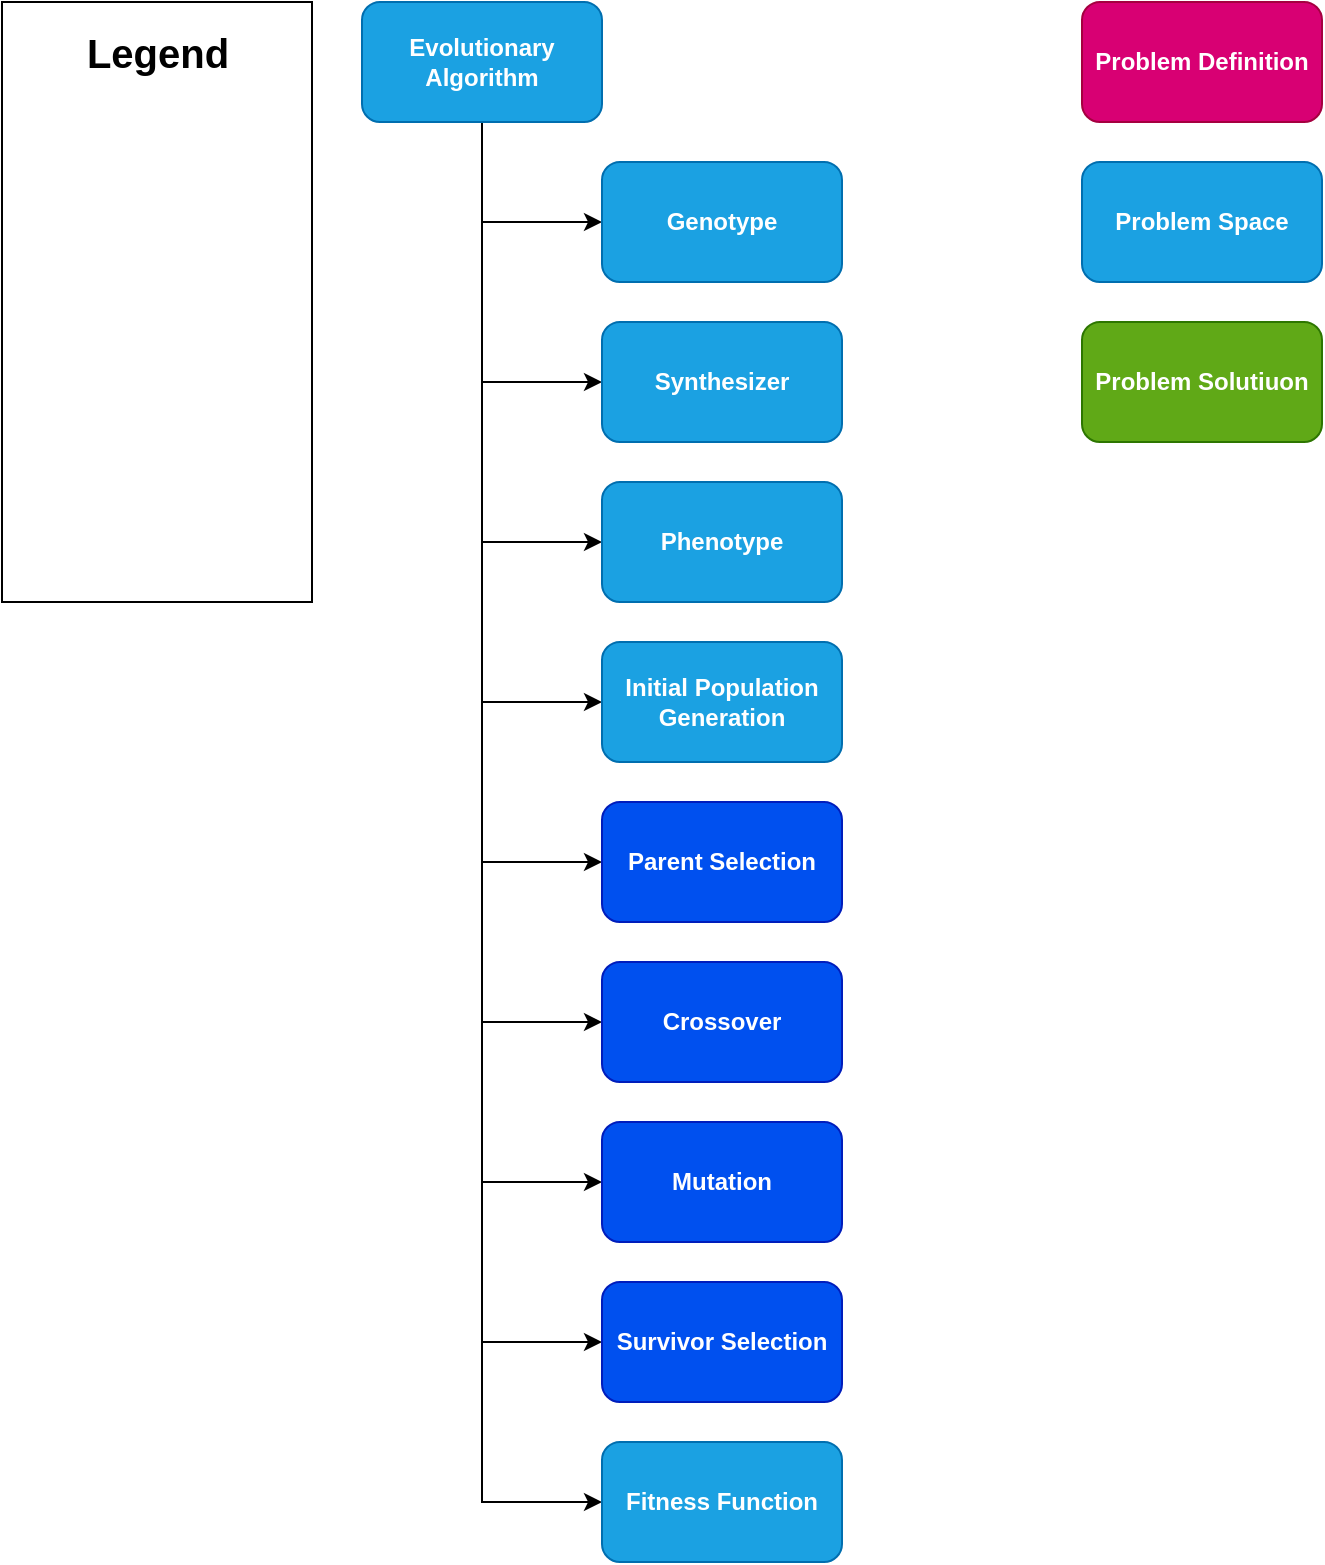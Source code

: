 <mxfile version="20.7.4" type="device"><diagram id="W5KjktX3n_wFIGLKSv_B" name="Page-1"><mxGraphModel dx="2099" dy="969" grid="1" gridSize="5" guides="1" tooltips="1" connect="1" arrows="1" fold="1" page="1" pageScale="1" pageWidth="827" pageHeight="1169" math="0" shadow="0"><root><mxCell id="0"/><mxCell id="1" parent="0"/><mxCell id="ohnXDVGu3DoC39KMSfdM-41" value="" style="whiteSpace=wrap;html=1;fontFamily=Helvetica;fontSize=12;fontStyle=1" parent="1" vertex="1"><mxGeometry x="-140" y="40" width="155" height="300" as="geometry"/></mxCell><mxCell id="ohnXDVGu3DoC39KMSfdM-15" style="edgeStyle=orthogonalEdgeStyle;rounded=0;orthogonalLoop=1;jettySize=auto;html=1;fontFamily=Helvetica;align=center;fontStyle=1;fontSize=12;" parent="1" source="ohnXDVGu3DoC39KMSfdM-7" target="ohnXDVGu3DoC39KMSfdM-14" edge="1"><mxGeometry relative="1" as="geometry"><Array as="points"><mxPoint x="100" y="150"/></Array></mxGeometry></mxCell><mxCell id="gXQy4EynP49lW5-ymQTW-44" style="edgeStyle=orthogonalEdgeStyle;rounded=0;orthogonalLoop=1;jettySize=auto;html=1;entryX=0;entryY=0.5;entryDx=0;entryDy=0;fontStyle=1" edge="1" parent="1" source="ohnXDVGu3DoC39KMSfdM-7" target="gXQy4EynP49lW5-ymQTW-4"><mxGeometry relative="1" as="geometry"/></mxCell><mxCell id="gXQy4EynP49lW5-ymQTW-45" style="edgeStyle=orthogonalEdgeStyle;rounded=0;orthogonalLoop=1;jettySize=auto;html=1;entryX=0;entryY=0.5;entryDx=0;entryDy=0;fontStyle=1" edge="1" parent="1" source="ohnXDVGu3DoC39KMSfdM-7" target="ohnXDVGu3DoC39KMSfdM-8"><mxGeometry relative="1" as="geometry"/></mxCell><mxCell id="gXQy4EynP49lW5-ymQTW-46" style="edgeStyle=orthogonalEdgeStyle;rounded=0;orthogonalLoop=1;jettySize=auto;html=1;entryX=0;entryY=0.5;entryDx=0;entryDy=0;fontStyle=1" edge="1" parent="1" source="ohnXDVGu3DoC39KMSfdM-7" target="gXQy4EynP49lW5-ymQTW-42"><mxGeometry relative="1" as="geometry"/></mxCell><mxCell id="gXQy4EynP49lW5-ymQTW-47" style="edgeStyle=orthogonalEdgeStyle;rounded=0;orthogonalLoop=1;jettySize=auto;html=1;entryX=0;entryY=0.5;entryDx=0;entryDy=0;fontStyle=1" edge="1" parent="1" source="ohnXDVGu3DoC39KMSfdM-7" target="gXQy4EynP49lW5-ymQTW-1"><mxGeometry relative="1" as="geometry"/></mxCell><mxCell id="gXQy4EynP49lW5-ymQTW-48" style="edgeStyle=orthogonalEdgeStyle;rounded=0;orthogonalLoop=1;jettySize=auto;html=1;entryX=0;entryY=0.5;entryDx=0;entryDy=0;fontStyle=1" edge="1" parent="1" source="ohnXDVGu3DoC39KMSfdM-7" target="ohnXDVGu3DoC39KMSfdM-18"><mxGeometry relative="1" as="geometry"/></mxCell><mxCell id="gXQy4EynP49lW5-ymQTW-49" style="edgeStyle=orthogonalEdgeStyle;rounded=0;orthogonalLoop=1;jettySize=auto;html=1;entryX=0;entryY=0.5;entryDx=0;entryDy=0;fontStyle=1" edge="1" parent="1" source="ohnXDVGu3DoC39KMSfdM-7" target="gXQy4EynP49lW5-ymQTW-2"><mxGeometry relative="1" as="geometry"/></mxCell><mxCell id="gXQy4EynP49lW5-ymQTW-50" style="edgeStyle=orthogonalEdgeStyle;rounded=0;orthogonalLoop=1;jettySize=auto;html=1;entryX=0;entryY=0.5;entryDx=0;entryDy=0;fontStyle=1" edge="1" parent="1" source="ohnXDVGu3DoC39KMSfdM-7" target="gXQy4EynP49lW5-ymQTW-3"><mxGeometry relative="1" as="geometry"/></mxCell><mxCell id="gXQy4EynP49lW5-ymQTW-52" style="edgeStyle=orthogonalEdgeStyle;rounded=0;orthogonalLoop=1;jettySize=auto;html=1;entryX=0;entryY=0.5;entryDx=0;entryDy=0;fontStyle=1" edge="1" parent="1" source="ohnXDVGu3DoC39KMSfdM-7" target="gXQy4EynP49lW5-ymQTW-51"><mxGeometry relative="1" as="geometry"/></mxCell><mxCell id="ohnXDVGu3DoC39KMSfdM-7" value="Evolutionary Algorithm" style="rounded=1;whiteSpace=wrap;html=1;fontFamily=Helvetica;align=center;fontStyle=1;fontSize=12;fillColor=#1ba1e2;strokeColor=#006EAF;fontColor=#ffffff;" parent="1" vertex="1"><mxGeometry x="40" y="40" width="120" height="60" as="geometry"/></mxCell><mxCell id="ohnXDVGu3DoC39KMSfdM-8" value="Phenotype" style="rounded=1;whiteSpace=wrap;html=1;fontFamily=Helvetica;align=center;fontStyle=1;fontSize=12;fillColor=#1ba1e2;strokeColor=#006EAF;fontColor=#ffffff;" parent="1" vertex="1"><mxGeometry x="160" y="280" width="120" height="60" as="geometry"/></mxCell><mxCell id="ohnXDVGu3DoC39KMSfdM-14" value="Genotype" style="rounded=1;whiteSpace=wrap;html=1;fontFamily=Helvetica;align=center;fontStyle=1;fontSize=12;fillColor=#1ba1e2;strokeColor=#006EAF;fontColor=#ffffff;" parent="1" vertex="1"><mxGeometry x="160" y="120" width="120" height="60" as="geometry"/></mxCell><mxCell id="ohnXDVGu3DoC39KMSfdM-18" value="Crossover" style="rounded=1;whiteSpace=wrap;html=1;fontFamily=Helvetica;align=center;fontStyle=1;fontSize=12;fillColor=#0050ef;strokeColor=#001DBC;fontColor=#ffffff;" parent="1" vertex="1"><mxGeometry x="160" y="520" width="120" height="60" as="geometry"/></mxCell><mxCell id="ohnXDVGu3DoC39KMSfdM-34" value="&lt;span style=&quot;font-size: 20px;&quot;&gt;Legend&lt;/span&gt;" style="text;html=1;strokeColor=none;fillColor=none;align=center;verticalAlign=middle;whiteSpace=wrap;rounded=0;fontFamily=Helvetica;fontSize=20;fontStyle=1" parent="1" vertex="1"><mxGeometry x="-92.5" y="50" width="60" height="30" as="geometry"/></mxCell><mxCell id="gXQy4EynP49lW5-ymQTW-1" value="Parent Selection" style="rounded=1;whiteSpace=wrap;html=1;fillColor=#0050ef;strokeColor=#001DBC;fontStyle=1;fontColor=#ffffff;" vertex="1" parent="1"><mxGeometry x="160" y="440" width="120" height="60" as="geometry"/></mxCell><mxCell id="gXQy4EynP49lW5-ymQTW-2" value="Mutation" style="rounded=1;whiteSpace=wrap;html=1;fillColor=#0050ef;strokeColor=#001DBC;fontStyle=1;fontColor=#ffffff;" vertex="1" parent="1"><mxGeometry x="160" y="600" width="120" height="60" as="geometry"/></mxCell><mxCell id="gXQy4EynP49lW5-ymQTW-3" value="Survivor Selection" style="rounded=1;whiteSpace=wrap;html=1;fillColor=#0050ef;strokeColor=#001DBC;fontStyle=1;fontColor=#ffffff;" vertex="1" parent="1"><mxGeometry x="160" y="680" width="120" height="60" as="geometry"/></mxCell><mxCell id="gXQy4EynP49lW5-ymQTW-4" value="Synthesizer" style="rounded=1;whiteSpace=wrap;html=1;fillColor=#1ba1e2;strokeColor=#006EAF;fontStyle=1;fontColor=#ffffff;" vertex="1" parent="1"><mxGeometry x="160" y="200" width="120" height="60" as="geometry"/></mxCell><mxCell id="gXQy4EynP49lW5-ymQTW-42" value="Initial Population Generation" style="rounded=1;whiteSpace=wrap;html=1;fillColor=#1ba1e2;strokeColor=#006EAF;fontStyle=1;fontColor=#ffffff;" vertex="1" parent="1"><mxGeometry x="160" y="360" width="120" height="60" as="geometry"/></mxCell><mxCell id="gXQy4EynP49lW5-ymQTW-51" value="Fitness Function" style="rounded=1;whiteSpace=wrap;html=1;fillColor=#1ba1e2;strokeColor=#006EAF;fontStyle=1;fontColor=#ffffff;" vertex="1" parent="1"><mxGeometry x="160" y="760" width="120" height="60" as="geometry"/></mxCell><mxCell id="gXQy4EynP49lW5-ymQTW-53" value="Problem Solutiuon" style="rounded=1;whiteSpace=wrap;html=1;fillColor=#60a917;strokeColor=#2D7600;fontColor=#ffffff;fontStyle=1" vertex="1" parent="1"><mxGeometry x="400" y="200" width="120" height="60" as="geometry"/></mxCell><mxCell id="gXQy4EynP49lW5-ymQTW-54" value="Problem Space" style="rounded=1;whiteSpace=wrap;html=1;fillColor=#1ba1e2;fontColor=#ffffff;strokeColor=#006EAF;fontStyle=1" vertex="1" parent="1"><mxGeometry x="400" y="120" width="120" height="60" as="geometry"/></mxCell><mxCell id="gXQy4EynP49lW5-ymQTW-55" value="Problem Definition" style="rounded=1;whiteSpace=wrap;html=1;fillColor=#d80073;strokeColor=#A50040;fontColor=#ffffff;fontStyle=1" vertex="1" parent="1"><mxGeometry x="400" y="40" width="120" height="60" as="geometry"/></mxCell></root></mxGraphModel></diagram></mxfile>